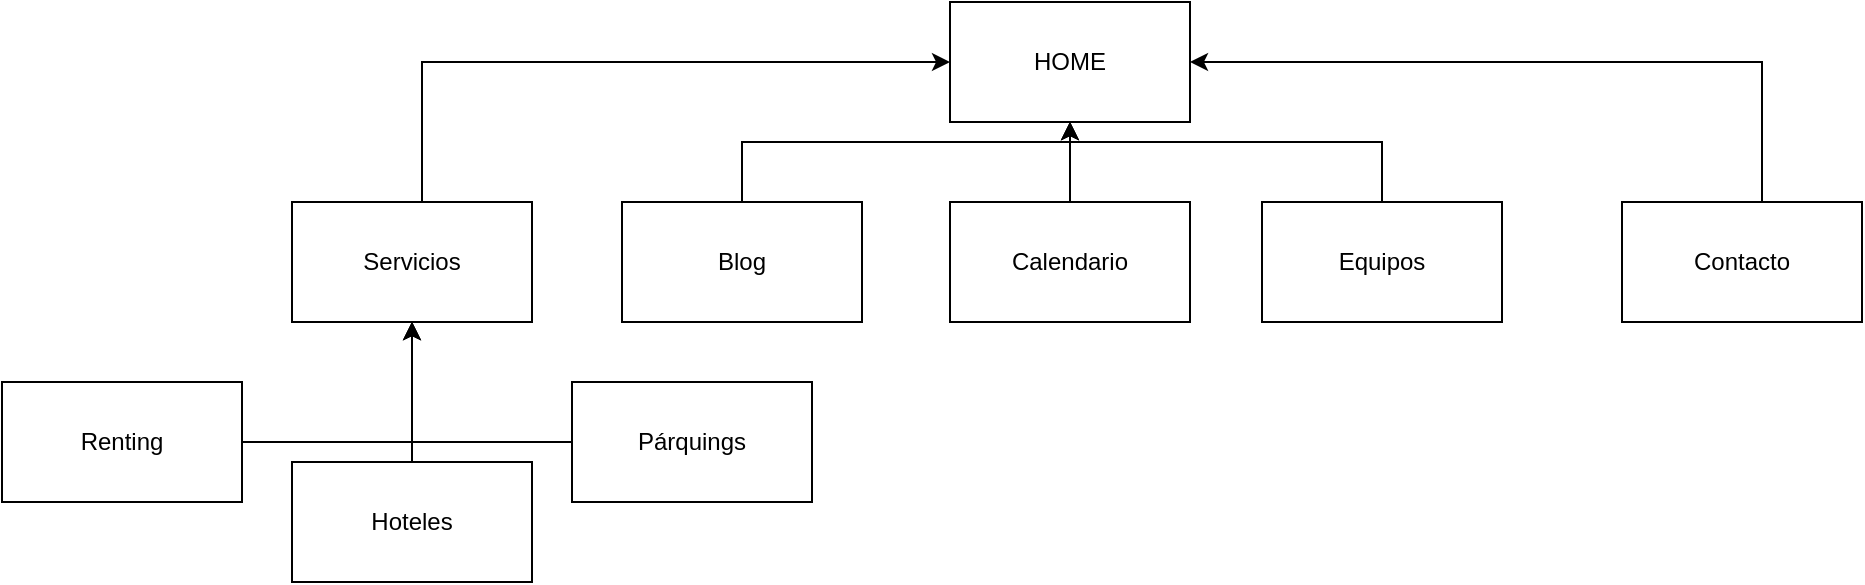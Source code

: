 <mxfile version="26.2.9">
  <diagram name="Página-1" id="PEuErjQ20nJXlZdxnRsL">
    <mxGraphModel dx="2017" dy="648" grid="1" gridSize="10" guides="1" tooltips="1" connect="1" arrows="1" fold="1" page="1" pageScale="1" pageWidth="827" pageHeight="1169" math="0" shadow="0">
      <root>
        <mxCell id="0" />
        <mxCell id="1" parent="0" />
        <mxCell id="JGXlJp5vlm7jk5opNCR_-1" value="HOME" style="rounded=0;whiteSpace=wrap;html=1;" vertex="1" parent="1">
          <mxGeometry x="354" y="60" width="120" height="60" as="geometry" />
        </mxCell>
        <mxCell id="JGXlJp5vlm7jk5opNCR_-16" style="edgeStyle=orthogonalEdgeStyle;rounded=0;orthogonalLoop=1;jettySize=auto;html=1;entryX=0.5;entryY=1;entryDx=0;entryDy=0;" edge="1" parent="1" source="JGXlJp5vlm7jk5opNCR_-2" target="JGXlJp5vlm7jk5opNCR_-1">
          <mxGeometry relative="1" as="geometry" />
        </mxCell>
        <mxCell id="JGXlJp5vlm7jk5opNCR_-2" value="Calendario" style="rounded=0;whiteSpace=wrap;html=1;" vertex="1" parent="1">
          <mxGeometry x="354" y="160" width="120" height="60" as="geometry" />
        </mxCell>
        <mxCell id="JGXlJp5vlm7jk5opNCR_-17" style="edgeStyle=orthogonalEdgeStyle;rounded=0;orthogonalLoop=1;jettySize=auto;html=1;entryX=0.5;entryY=1;entryDx=0;entryDy=0;" edge="1" parent="1" source="JGXlJp5vlm7jk5opNCR_-3" target="JGXlJp5vlm7jk5opNCR_-1">
          <mxGeometry relative="1" as="geometry">
            <Array as="points">
              <mxPoint x="570" y="130" />
              <mxPoint x="414" y="130" />
            </Array>
          </mxGeometry>
        </mxCell>
        <mxCell id="JGXlJp5vlm7jk5opNCR_-3" value="Equipos" style="rounded=0;whiteSpace=wrap;html=1;" vertex="1" parent="1">
          <mxGeometry x="510" y="160" width="120" height="60" as="geometry" />
        </mxCell>
        <mxCell id="JGXlJp5vlm7jk5opNCR_-15" style="edgeStyle=orthogonalEdgeStyle;rounded=0;orthogonalLoop=1;jettySize=auto;html=1;entryX=0.5;entryY=1;entryDx=0;entryDy=0;" edge="1" parent="1" source="JGXlJp5vlm7jk5opNCR_-4" target="JGXlJp5vlm7jk5opNCR_-1">
          <mxGeometry relative="1" as="geometry">
            <Array as="points">
              <mxPoint x="250" y="130" />
              <mxPoint x="414" y="130" />
            </Array>
          </mxGeometry>
        </mxCell>
        <mxCell id="JGXlJp5vlm7jk5opNCR_-4" value="Blog" style="rounded=0;whiteSpace=wrap;html=1;" vertex="1" parent="1">
          <mxGeometry x="190" y="160" width="120" height="60" as="geometry" />
        </mxCell>
        <mxCell id="JGXlJp5vlm7jk5opNCR_-14" style="edgeStyle=orthogonalEdgeStyle;rounded=0;orthogonalLoop=1;jettySize=auto;html=1;entryX=0;entryY=0.5;entryDx=0;entryDy=0;" edge="1" parent="1" source="JGXlJp5vlm7jk5opNCR_-5" target="JGXlJp5vlm7jk5opNCR_-1">
          <mxGeometry relative="1" as="geometry">
            <Array as="points">
              <mxPoint x="90" y="90" />
            </Array>
          </mxGeometry>
        </mxCell>
        <mxCell id="JGXlJp5vlm7jk5opNCR_-5" value="Servicios" style="rounded=0;whiteSpace=wrap;html=1;" vertex="1" parent="1">
          <mxGeometry x="25" y="160" width="120" height="60" as="geometry" />
        </mxCell>
        <mxCell id="JGXlJp5vlm7jk5opNCR_-18" style="edgeStyle=orthogonalEdgeStyle;rounded=0;orthogonalLoop=1;jettySize=auto;html=1;entryX=1;entryY=0.5;entryDx=0;entryDy=0;" edge="1" parent="1" source="JGXlJp5vlm7jk5opNCR_-6" target="JGXlJp5vlm7jk5opNCR_-1">
          <mxGeometry relative="1" as="geometry">
            <Array as="points">
              <mxPoint x="760" y="90" />
            </Array>
          </mxGeometry>
        </mxCell>
        <mxCell id="JGXlJp5vlm7jk5opNCR_-6" value="Contacto" style="rounded=0;whiteSpace=wrap;html=1;" vertex="1" parent="1">
          <mxGeometry x="690" y="160" width="120" height="60" as="geometry" />
        </mxCell>
        <mxCell id="JGXlJp5vlm7jk5opNCR_-13" style="edgeStyle=orthogonalEdgeStyle;rounded=0;orthogonalLoop=1;jettySize=auto;html=1;entryX=0.5;entryY=1;entryDx=0;entryDy=0;" edge="1" parent="1" source="JGXlJp5vlm7jk5opNCR_-7" target="JGXlJp5vlm7jk5opNCR_-5">
          <mxGeometry relative="1" as="geometry" />
        </mxCell>
        <mxCell id="JGXlJp5vlm7jk5opNCR_-7" value="Renting" style="rounded=0;whiteSpace=wrap;html=1;" vertex="1" parent="1">
          <mxGeometry x="-120" y="250" width="120" height="60" as="geometry" />
        </mxCell>
        <mxCell id="JGXlJp5vlm7jk5opNCR_-10" style="edgeStyle=orthogonalEdgeStyle;rounded=0;orthogonalLoop=1;jettySize=auto;html=1;entryX=0.5;entryY=1;entryDx=0;entryDy=0;" edge="1" parent="1" source="JGXlJp5vlm7jk5opNCR_-8" target="JGXlJp5vlm7jk5opNCR_-5">
          <mxGeometry relative="1" as="geometry" />
        </mxCell>
        <mxCell id="JGXlJp5vlm7jk5opNCR_-8" value="Hoteles" style="rounded=0;whiteSpace=wrap;html=1;" vertex="1" parent="1">
          <mxGeometry x="25" y="290" width="120" height="60" as="geometry" />
        </mxCell>
        <mxCell id="JGXlJp5vlm7jk5opNCR_-12" style="edgeStyle=orthogonalEdgeStyle;rounded=0;orthogonalLoop=1;jettySize=auto;html=1;entryX=0.5;entryY=1;entryDx=0;entryDy=0;" edge="1" parent="1" source="JGXlJp5vlm7jk5opNCR_-9" target="JGXlJp5vlm7jk5opNCR_-5">
          <mxGeometry relative="1" as="geometry" />
        </mxCell>
        <mxCell id="JGXlJp5vlm7jk5opNCR_-9" value="Párquings" style="rounded=0;whiteSpace=wrap;html=1;" vertex="1" parent="1">
          <mxGeometry x="165" y="250" width="120" height="60" as="geometry" />
        </mxCell>
      </root>
    </mxGraphModel>
  </diagram>
</mxfile>
